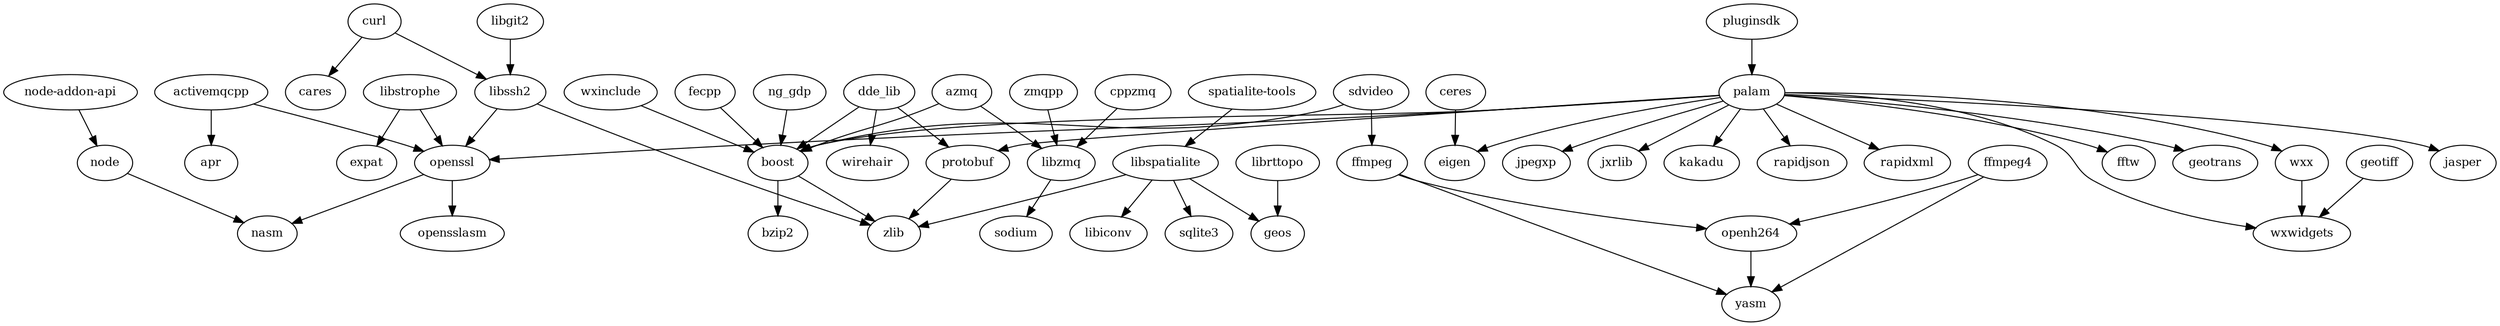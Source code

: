 digraph GG {
  node [fontsize=12];
  "activemqcpp" -> "apr";
  "activemqcpp" -> "openssl";
  "azmq" -> "boost";
  "azmq" -> "libzmq";
  "boost" -> "bzip2";
  "boost" -> "zlib";
  "ceres" -> "eigen";
  "cppzmq" -> "libzmq";
  "curl" -> "cares";
  "curl" -> "libssh2";
  "dde_lib" -> "boost";
  "dde_lib" -> "protobuf";
  "dde_lib" -> "wirehair";
  "fecpp" -> "boost";
  "ffmpeg" -> "openh264";
  "ffmpeg" -> "yasm";
  "ffmpeg4" -> "openh264";
  "ffmpeg4" -> "yasm";
  "geotiff" -> "wxwidgets";
  "libgit2" -> "libssh2";
  "librttopo" -> "geos";
  "libspatialite" -> "geos";
  "libspatialite" -> "libiconv";
  "libspatialite" -> "sqlite3";
  "libspatialite" -> "zlib";
  "libssh2" -> "openssl";
  "libssh2" -> "zlib";
  "libstrophe" -> "expat";
  "libstrophe" -> "openssl";
  "libzmq" -> "sodium";
  "ng_gdp" -> "boost";
  "node" -> "nasm";
  "node-addon-api" -> "node";
  "openh264" -> "yasm";
  "openssl" -> "nasm";
  "openssl" -> "opensslasm";
  "palam" -> "boost";
  "palam" -> "eigen";
  "palam" -> "fftw";
  "palam" -> "geotrans";
  "palam" -> "jasper";
  "palam" -> "jpegxp";
  "palam" -> "jxrlib";
  "palam" -> "kakadu";
  "palam" -> "openssl";
  "palam" -> "protobuf";
  "palam" -> "rapidjson";
  "palam" -> "rapidxml";
  "palam" -> "wxwidgets";
  "palam" -> "wxx";
  "pluginsdk" -> "palam";
  "protobuf" -> "zlib";
  "sdvideo" -> "boost";
  "sdvideo" -> "ffmpeg";
  "spatialite-tools" -> "libspatialite";
  "wxinclude" -> "boost";
  "wxx" -> "wxwidgets";
  "zmqpp" -> "libzmq";
}
